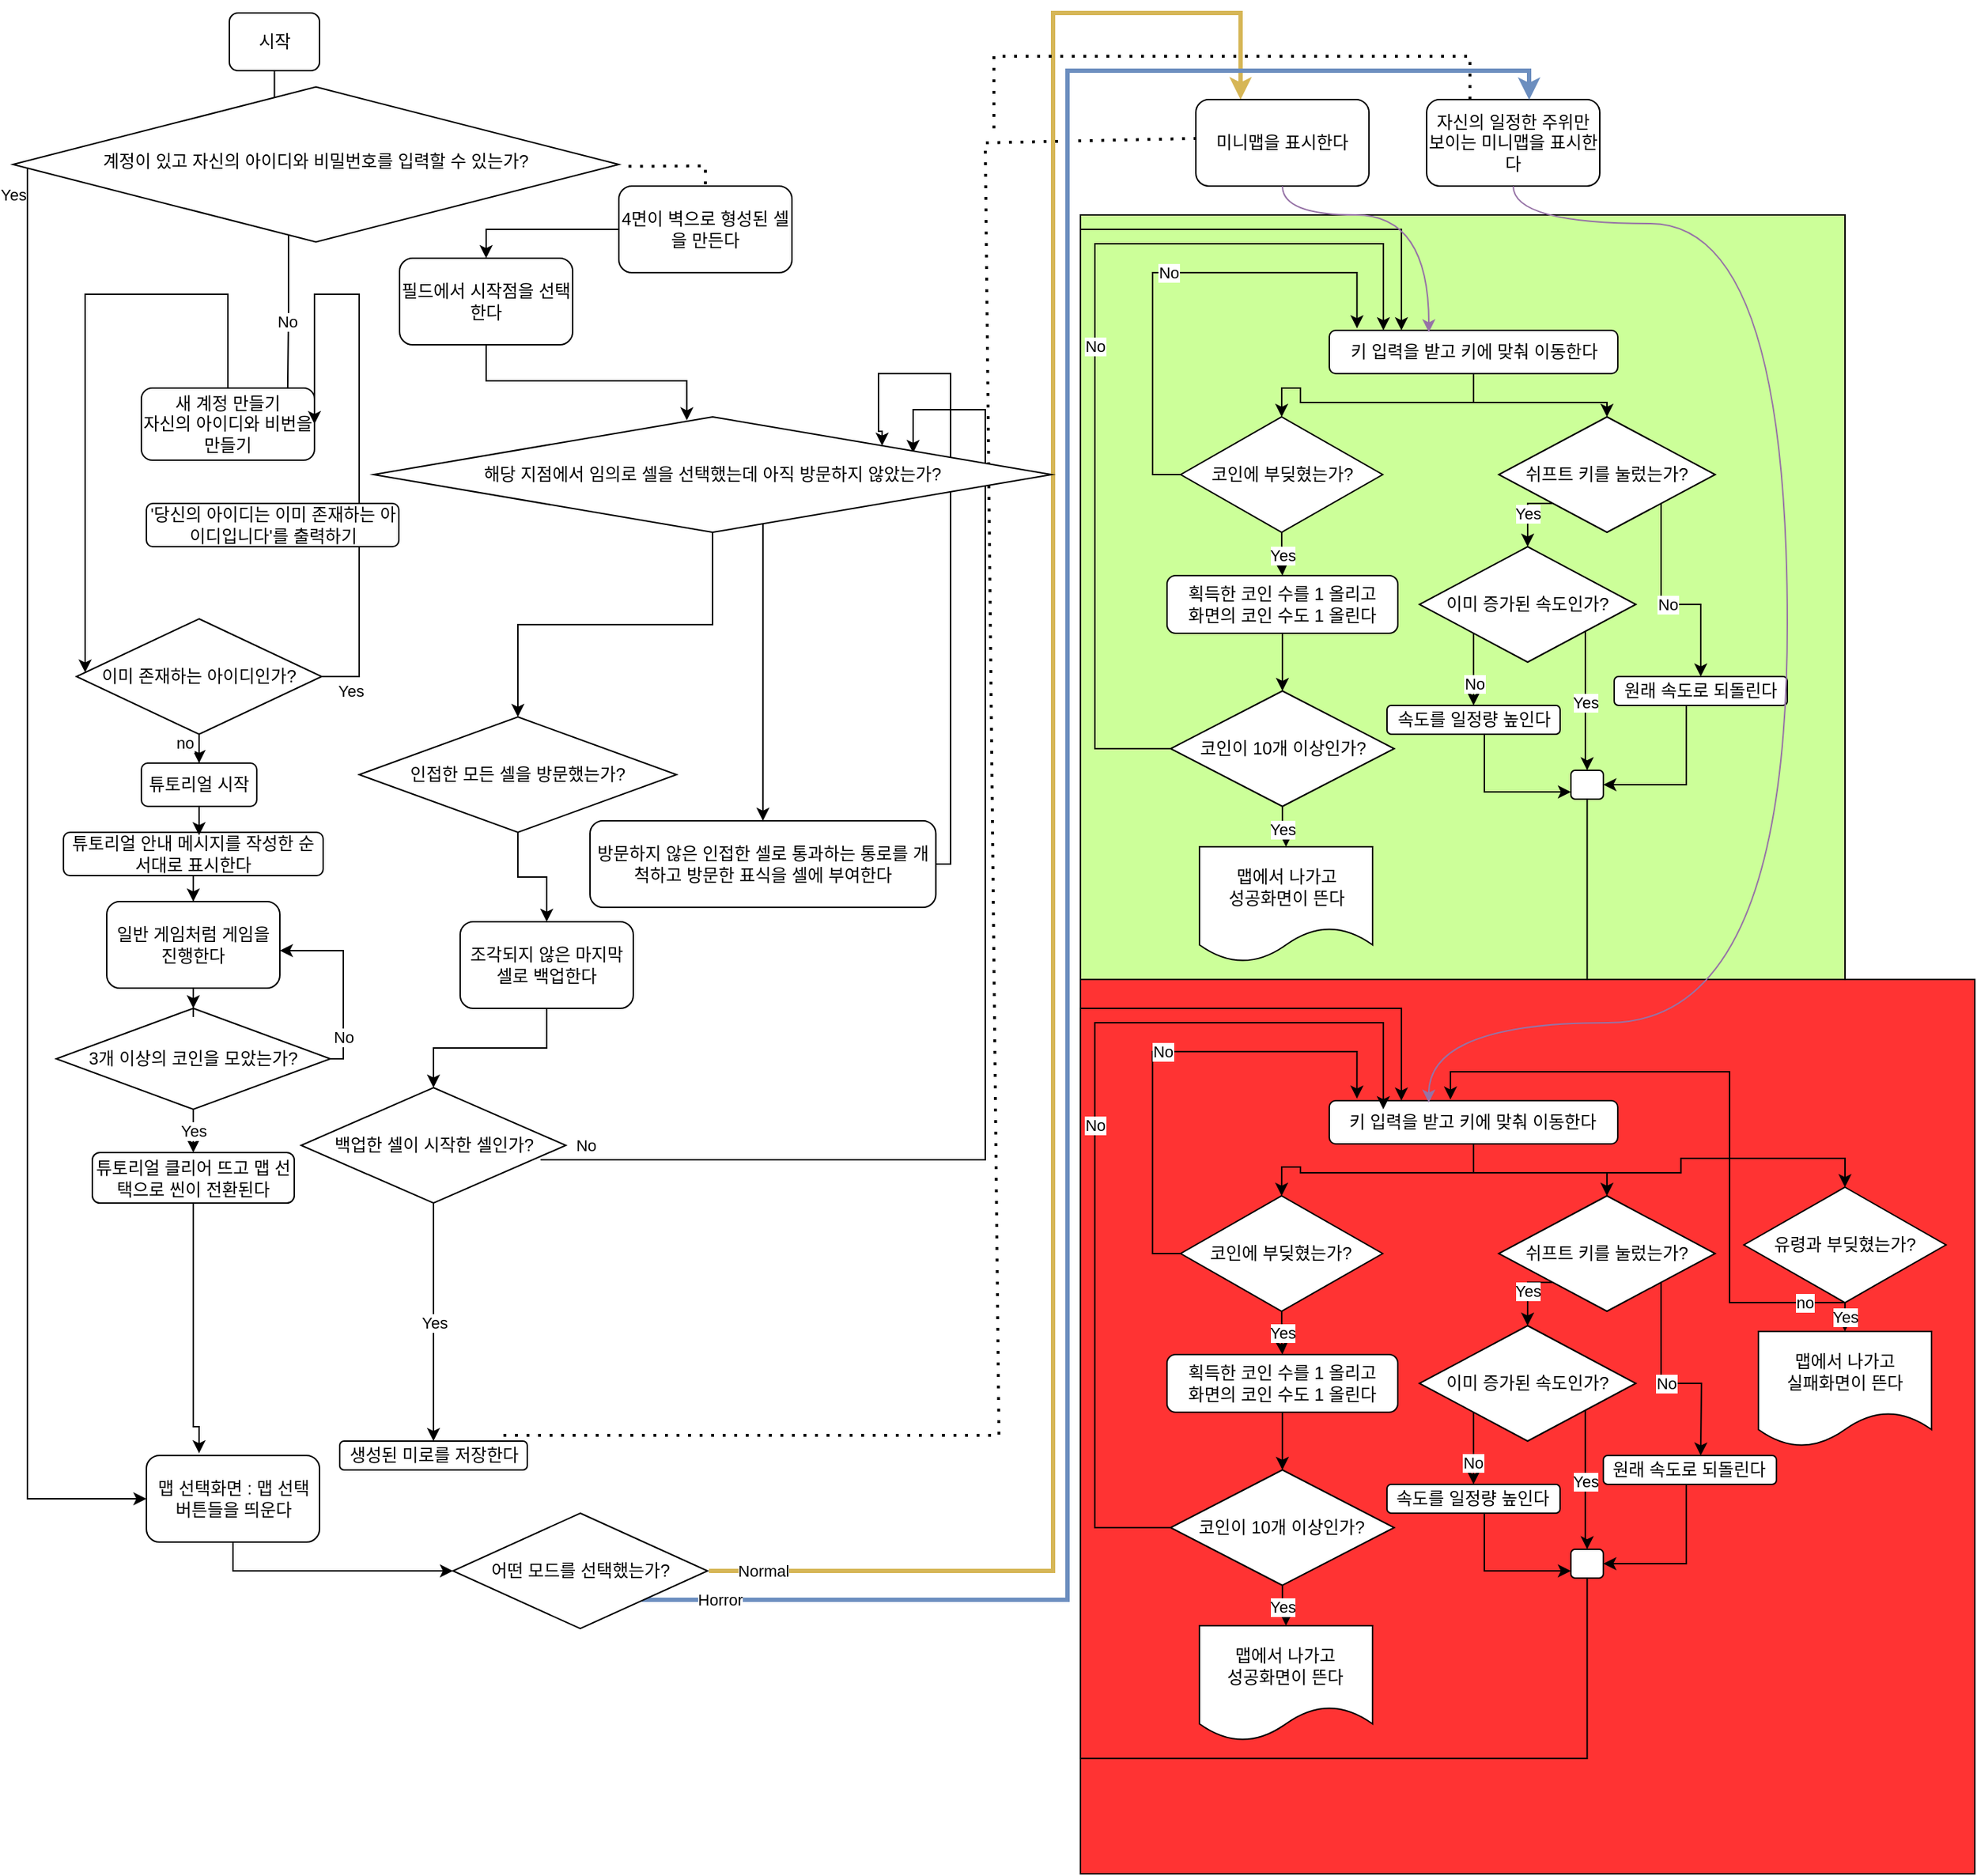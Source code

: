 <mxfile version="22.1.3" type="device">
  <diagram id="C5RBs43oDa-KdzZeNtuy" name="Page-1">
    <mxGraphModel dx="2135" dy="1348" grid="1" gridSize="10" guides="1" tooltips="1" connect="1" arrows="1" fold="1" page="1" pageScale="1" pageWidth="827" pageHeight="1169" math="0" shadow="0">
      <root>
        <mxCell id="WIyWlLk6GJQsqaUBKTNV-0" />
        <mxCell id="WIyWlLk6GJQsqaUBKTNV-1" parent="WIyWlLk6GJQsqaUBKTNV-0" />
        <mxCell id="CDUhiBHqFqVTl0LIPG0b-124" value="" style="whiteSpace=wrap;html=1;aspect=fixed;fillColor=#FF3333;" vertex="1" parent="WIyWlLk6GJQsqaUBKTNV-1">
          <mxGeometry x="760" y="680" width="620" height="620" as="geometry" />
        </mxCell>
        <mxCell id="CDUhiBHqFqVTl0LIPG0b-123" value="" style="whiteSpace=wrap;html=1;aspect=fixed;fillColor=#CCFF99;" vertex="1" parent="WIyWlLk6GJQsqaUBKTNV-1">
          <mxGeometry x="760" y="150" width="530" height="530" as="geometry" />
        </mxCell>
        <mxCell id="WIyWlLk6GJQsqaUBKTNV-2" value="" style="rounded=0;html=1;jettySize=auto;orthogonalLoop=1;fontSize=11;endArrow=block;endFill=0;endSize=8;strokeWidth=1;shadow=0;labelBackgroundColor=none;edgeStyle=orthogonalEdgeStyle;" parent="WIyWlLk6GJQsqaUBKTNV-1" source="WIyWlLk6GJQsqaUBKTNV-3" target="WIyWlLk6GJQsqaUBKTNV-6" edge="1">
          <mxGeometry relative="1" as="geometry" />
        </mxCell>
        <mxCell id="WIyWlLk6GJQsqaUBKTNV-3" value="시작" style="rounded=1;whiteSpace=wrap;html=1;fontSize=12;glass=0;strokeWidth=1;shadow=0;" parent="WIyWlLk6GJQsqaUBKTNV-1" vertex="1">
          <mxGeometry x="170" y="10" width="62.5" height="40" as="geometry" />
        </mxCell>
        <mxCell id="CDUhiBHqFqVTl0LIPG0b-27" value="No" style="edgeStyle=orthogonalEdgeStyle;rounded=0;orthogonalLoop=1;jettySize=auto;html=1;entryX=0.75;entryY=0;entryDx=0;entryDy=0;" edge="1" parent="WIyWlLk6GJQsqaUBKTNV-1" source="WIyWlLk6GJQsqaUBKTNV-6">
          <mxGeometry relative="1" as="geometry">
            <mxPoint x="191.19" y="220.035" as="sourcePoint" />
            <mxPoint x="210.28" y="284.97" as="targetPoint" />
            <Array as="points">
              <mxPoint x="211" y="220" />
              <mxPoint x="210" y="220" />
            </Array>
          </mxGeometry>
        </mxCell>
        <mxCell id="CDUhiBHqFqVTl0LIPG0b-29" value="Yes" style="edgeStyle=orthogonalEdgeStyle;rounded=0;orthogonalLoop=1;jettySize=auto;html=1;entryX=0;entryY=0.5;entryDx=0;entryDy=0;" edge="1" parent="WIyWlLk6GJQsqaUBKTNV-1" source="WIyWlLk6GJQsqaUBKTNV-6" target="CDUhiBHqFqVTl0LIPG0b-23">
          <mxGeometry x="-0.964" y="-10" relative="1" as="geometry">
            <mxPoint y="1070" as="targetPoint" />
            <Array as="points">
              <mxPoint x="30" y="1040" />
            </Array>
            <mxPoint as="offset" />
          </mxGeometry>
        </mxCell>
        <mxCell id="WIyWlLk6GJQsqaUBKTNV-6" value="계정이 있고 자신의 아이디와 비밀번호를 입력할 수 있는가?" style="rhombus;whiteSpace=wrap;html=1;shadow=0;fontFamily=Helvetica;fontSize=12;align=center;strokeWidth=1;spacing=6;spacingTop=-4;" parent="WIyWlLk6GJQsqaUBKTNV-1" vertex="1">
          <mxGeometry x="20" y="61.25" width="420" height="107.5" as="geometry" />
        </mxCell>
        <mxCell id="CDUhiBHqFqVTl0LIPG0b-1" value="" style="edgeStyle=orthogonalEdgeStyle;rounded=0;orthogonalLoop=1;jettySize=auto;html=1;" edge="1" parent="WIyWlLk6GJQsqaUBKTNV-1" source="WIyWlLk6GJQsqaUBKTNV-7" target="CDUhiBHqFqVTl0LIPG0b-0">
          <mxGeometry relative="1" as="geometry">
            <Array as="points">
              <mxPoint x="70" y="205" />
            </Array>
          </mxGeometry>
        </mxCell>
        <mxCell id="WIyWlLk6GJQsqaUBKTNV-7" value="새 계정 만들기&lt;br&gt;자신의 아이디와 비번을 만들기" style="rounded=1;whiteSpace=wrap;html=1;fontSize=12;glass=0;strokeWidth=1;shadow=0;" parent="WIyWlLk6GJQsqaUBKTNV-1" vertex="1">
          <mxGeometry x="109" y="270" width="120" height="50" as="geometry" />
        </mxCell>
        <mxCell id="CDUhiBHqFqVTl0LIPG0b-2" value="Yes" style="edgeStyle=orthogonalEdgeStyle;rounded=0;orthogonalLoop=1;jettySize=auto;html=1;entryX=1;entryY=0.5;entryDx=0;entryDy=0;" edge="1" parent="WIyWlLk6GJQsqaUBKTNV-1" source="CDUhiBHqFqVTl0LIPG0b-0" target="WIyWlLk6GJQsqaUBKTNV-7">
          <mxGeometry x="-0.904" y="-10" relative="1" as="geometry">
            <mxPoint x="239" y="150" as="targetPoint" />
            <Array as="points">
              <mxPoint x="260" y="470" />
              <mxPoint x="260" y="205" />
            </Array>
            <mxPoint as="offset" />
          </mxGeometry>
        </mxCell>
        <mxCell id="CDUhiBHqFqVTl0LIPG0b-3" value="no" style="edgeStyle=orthogonalEdgeStyle;rounded=0;orthogonalLoop=1;jettySize=auto;html=1;entryX=0.5;entryY=0;entryDx=0;entryDy=0;" edge="1" parent="WIyWlLk6GJQsqaUBKTNV-1" source="CDUhiBHqFqVTl0LIPG0b-0" target="CDUhiBHqFqVTl0LIPG0b-5">
          <mxGeometry x="-0.806" y="-10" relative="1" as="geometry">
            <mxPoint as="offset" />
          </mxGeometry>
        </mxCell>
        <mxCell id="CDUhiBHqFqVTl0LIPG0b-0" value="이미 존재하는 아이디인가?" style="rhombus;whiteSpace=wrap;html=1;rounded=0;glass=0;strokeWidth=1;shadow=0;" vertex="1" parent="WIyWlLk6GJQsqaUBKTNV-1">
          <mxGeometry x="64" y="430" width="170" height="80" as="geometry" />
        </mxCell>
        <mxCell id="CDUhiBHqFqVTl0LIPG0b-4" value="&#39;당신의 아이디는 이미 존재하는 아이디입니다&#39;를 출력하기" style="rounded=1;whiteSpace=wrap;html=1;" vertex="1" parent="WIyWlLk6GJQsqaUBKTNV-1">
          <mxGeometry x="112.5" y="350" width="175" height="30" as="geometry" />
        </mxCell>
        <mxCell id="CDUhiBHqFqVTl0LIPG0b-5" value="튜토리얼 시작" style="rounded=1;whiteSpace=wrap;html=1;" vertex="1" parent="WIyWlLk6GJQsqaUBKTNV-1">
          <mxGeometry x="109" y="530" width="80" height="30" as="geometry" />
        </mxCell>
        <mxCell id="CDUhiBHqFqVTl0LIPG0b-17" style="edgeStyle=orthogonalEdgeStyle;rounded=0;orthogonalLoop=1;jettySize=auto;html=1;" edge="1" parent="WIyWlLk6GJQsqaUBKTNV-1" source="CDUhiBHqFqVTl0LIPG0b-6" target="CDUhiBHqFqVTl0LIPG0b-12">
          <mxGeometry relative="1" as="geometry" />
        </mxCell>
        <mxCell id="CDUhiBHqFqVTl0LIPG0b-6" value="튜토리얼 안내 메시지를 작성한 순서대로 표시한다" style="rounded=1;whiteSpace=wrap;html=1;" vertex="1" parent="WIyWlLk6GJQsqaUBKTNV-1">
          <mxGeometry x="55" y="578" width="180" height="30" as="geometry" />
        </mxCell>
        <mxCell id="CDUhiBHqFqVTl0LIPG0b-11" value="Yes" style="edgeStyle=orthogonalEdgeStyle;rounded=0;orthogonalLoop=1;jettySize=auto;html=1;exitX=0.5;exitY=1;exitDx=0;exitDy=0;" edge="1" parent="WIyWlLk6GJQsqaUBKTNV-1" source="CDUhiBHqFqVTl0LIPG0b-7" target="CDUhiBHqFqVTl0LIPG0b-9">
          <mxGeometry relative="1" as="geometry" />
        </mxCell>
        <mxCell id="CDUhiBHqFqVTl0LIPG0b-20" value="No" style="edgeStyle=orthogonalEdgeStyle;rounded=0;orthogonalLoop=1;jettySize=auto;html=1;" edge="1" parent="WIyWlLk6GJQsqaUBKTNV-1">
          <mxGeometry x="-0.625" relative="1" as="geometry">
            <mxPoint x="205" y="660.0" as="targetPoint" />
            <mxPoint x="240.0" y="735" as="sourcePoint" />
            <Array as="points">
              <mxPoint x="249" y="735" />
              <mxPoint x="249" y="660" />
            </Array>
            <mxPoint as="offset" />
          </mxGeometry>
        </mxCell>
        <mxCell id="CDUhiBHqFqVTl0LIPG0b-7" value="3개 이상의 코인을 모았는가?" style="rhombus;whiteSpace=wrap;html=1;" vertex="1" parent="WIyWlLk6GJQsqaUBKTNV-1">
          <mxGeometry x="50" y="700" width="190" height="70" as="geometry" />
        </mxCell>
        <mxCell id="CDUhiBHqFqVTl0LIPG0b-9" value="튜토리얼 클리어 뜨고 맵 선택으로 씬이 전환된다" style="rounded=1;whiteSpace=wrap;html=1;" vertex="1" parent="WIyWlLk6GJQsqaUBKTNV-1">
          <mxGeometry x="75" y="800" width="140" height="35" as="geometry" />
        </mxCell>
        <mxCell id="CDUhiBHqFqVTl0LIPG0b-19" style="edgeStyle=orthogonalEdgeStyle;rounded=0;orthogonalLoop=1;jettySize=auto;html=1;entryX=0.5;entryY=0;entryDx=0;entryDy=0;" edge="1" parent="WIyWlLk6GJQsqaUBKTNV-1" source="CDUhiBHqFqVTl0LIPG0b-12" target="CDUhiBHqFqVTl0LIPG0b-7">
          <mxGeometry relative="1" as="geometry" />
        </mxCell>
        <mxCell id="CDUhiBHqFqVTl0LIPG0b-12" value="일반 게임처럼 게임을 진행한다" style="rounded=1;whiteSpace=wrap;html=1;" vertex="1" parent="WIyWlLk6GJQsqaUBKTNV-1">
          <mxGeometry x="85" y="626" width="120" height="60" as="geometry" />
        </mxCell>
        <mxCell id="CDUhiBHqFqVTl0LIPG0b-16" style="edgeStyle=orthogonalEdgeStyle;rounded=0;orthogonalLoop=1;jettySize=auto;html=1;entryX=0.521;entryY=0.06;entryDx=0;entryDy=0;entryPerimeter=0;" edge="1" parent="WIyWlLk6GJQsqaUBKTNV-1" source="CDUhiBHqFqVTl0LIPG0b-5" target="CDUhiBHqFqVTl0LIPG0b-6">
          <mxGeometry relative="1" as="geometry" />
        </mxCell>
        <mxCell id="CDUhiBHqFqVTl0LIPG0b-30" style="edgeStyle=orthogonalEdgeStyle;rounded=0;orthogonalLoop=1;jettySize=auto;html=1;exitX=0.5;exitY=1;exitDx=0;exitDy=0;" edge="1" parent="WIyWlLk6GJQsqaUBKTNV-1" source="CDUhiBHqFqVTl0LIPG0b-23" target="CDUhiBHqFqVTl0LIPG0b-26">
          <mxGeometry relative="1" as="geometry" />
        </mxCell>
        <mxCell id="CDUhiBHqFqVTl0LIPG0b-23" value="맵 선택화면 : 맵 선택 버튼들을 띄운다" style="rounded=1;whiteSpace=wrap;html=1;" vertex="1" parent="WIyWlLk6GJQsqaUBKTNV-1">
          <mxGeometry x="112.5" y="1010" width="120" height="60" as="geometry" />
        </mxCell>
        <mxCell id="CDUhiBHqFqVTl0LIPG0b-24" style="edgeStyle=orthogonalEdgeStyle;rounded=0;orthogonalLoop=1;jettySize=auto;html=1;entryX=0.304;entryY=-0.026;entryDx=0;entryDy=0;entryPerimeter=0;" edge="1" parent="WIyWlLk6GJQsqaUBKTNV-1" source="CDUhiBHqFqVTl0LIPG0b-9" target="CDUhiBHqFqVTl0LIPG0b-23">
          <mxGeometry relative="1" as="geometry">
            <Array as="points">
              <mxPoint x="145" y="990" />
              <mxPoint x="149" y="990" />
            </Array>
          </mxGeometry>
        </mxCell>
        <mxCell id="CDUhiBHqFqVTl0LIPG0b-61" value="Normal" style="edgeStyle=orthogonalEdgeStyle;rounded=0;orthogonalLoop=1;jettySize=auto;html=1;entryX=0.25;entryY=0;entryDx=0;entryDy=0;strokeWidth=3;fillColor=#fff2cc;strokeColor=#d6b656;" edge="1" parent="WIyWlLk6GJQsqaUBKTNV-1">
          <mxGeometry x="-0.95" relative="1" as="geometry">
            <mxPoint x="502.5" y="1090" as="sourcePoint" />
            <mxPoint x="871" y="70" as="targetPoint" />
            <Array as="points">
              <mxPoint x="741" y="1090" />
              <mxPoint x="741" y="10" />
              <mxPoint x="871" y="10" />
            </Array>
            <mxPoint as="offset" />
          </mxGeometry>
        </mxCell>
        <mxCell id="CDUhiBHqFqVTl0LIPG0b-31" value="미니맵을 표시한다" style="rounded=1;whiteSpace=wrap;html=1;" vertex="1" parent="WIyWlLk6GJQsqaUBKTNV-1">
          <mxGeometry x="840" y="70" width="120" height="60" as="geometry" />
        </mxCell>
        <mxCell id="CDUhiBHqFqVTl0LIPG0b-32" value="자신의 일정한 주위만 보이는 미니맵을 표시한다" style="rounded=1;whiteSpace=wrap;html=1;" vertex="1" parent="WIyWlLk6GJQsqaUBKTNV-1">
          <mxGeometry x="1000" y="70" width="120" height="60" as="geometry" />
        </mxCell>
        <mxCell id="CDUhiBHqFqVTl0LIPG0b-55" style="edgeStyle=orthogonalEdgeStyle;rounded=0;orthogonalLoop=1;jettySize=auto;html=1;entryX=0.5;entryY=0;entryDx=0;entryDy=0;" edge="1" parent="WIyWlLk6GJQsqaUBKTNV-1" source="CDUhiBHqFqVTl0LIPG0b-33" target="CDUhiBHqFqVTl0LIPG0b-34">
          <mxGeometry relative="1" as="geometry" />
        </mxCell>
        <mxCell id="CDUhiBHqFqVTl0LIPG0b-33" value="4면이 벽으로 형성된 셀을 만든다" style="rounded=1;whiteSpace=wrap;html=1;" vertex="1" parent="WIyWlLk6GJQsqaUBKTNV-1">
          <mxGeometry x="440" y="130" width="120" height="60" as="geometry" />
        </mxCell>
        <mxCell id="CDUhiBHqFqVTl0LIPG0b-34" value="필드에서 시작점을 선택한다" style="rounded=1;whiteSpace=wrap;html=1;" vertex="1" parent="WIyWlLk6GJQsqaUBKTNV-1">
          <mxGeometry x="288" y="180" width="120" height="60" as="geometry" />
        </mxCell>
        <mxCell id="CDUhiBHqFqVTl0LIPG0b-47" style="edgeStyle=orthogonalEdgeStyle;rounded=0;orthogonalLoop=1;jettySize=auto;html=1;exitX=1;exitY=0.5;exitDx=0;exitDy=0;entryX=0.5;entryY=0;entryDx=0;entryDy=0;" edge="1" parent="WIyWlLk6GJQsqaUBKTNV-1" source="CDUhiBHqFqVTl0LIPG0b-36" target="CDUhiBHqFqVTl0LIPG0b-35">
          <mxGeometry relative="1" as="geometry">
            <Array as="points">
              <mxPoint x="540" y="330" />
            </Array>
          </mxGeometry>
        </mxCell>
        <mxCell id="CDUhiBHqFqVTl0LIPG0b-50" style="edgeStyle=orthogonalEdgeStyle;rounded=0;orthogonalLoop=1;jettySize=auto;html=1;entryX=0.5;entryY=0;entryDx=0;entryDy=0;" edge="1" parent="WIyWlLk6GJQsqaUBKTNV-1" source="CDUhiBHqFqVTl0LIPG0b-36" target="CDUhiBHqFqVTl0LIPG0b-37">
          <mxGeometry relative="1" as="geometry" />
        </mxCell>
        <mxCell id="CDUhiBHqFqVTl0LIPG0b-51" style="edgeStyle=orthogonalEdgeStyle;rounded=0;orthogonalLoop=1;jettySize=auto;html=1;entryX=0.5;entryY=0;entryDx=0;entryDy=0;" edge="1" parent="WIyWlLk6GJQsqaUBKTNV-1" source="CDUhiBHqFqVTl0LIPG0b-37" target="CDUhiBHqFqVTl0LIPG0b-41">
          <mxGeometry relative="1" as="geometry" />
        </mxCell>
        <mxCell id="CDUhiBHqFqVTl0LIPG0b-37" value="인접한 모든 셀을 방문했는가?" style="rhombus;whiteSpace=wrap;html=1;" vertex="1" parent="WIyWlLk6GJQsqaUBKTNV-1">
          <mxGeometry x="260" y="498" width="220" height="80" as="geometry" />
        </mxCell>
        <mxCell id="CDUhiBHqFqVTl0LIPG0b-42" value="Yes" style="edgeStyle=orthogonalEdgeStyle;rounded=0;orthogonalLoop=1;jettySize=auto;html=1;exitX=0.5;exitY=1;exitDx=0;exitDy=0;" edge="1" parent="WIyWlLk6GJQsqaUBKTNV-1" source="CDUhiBHqFqVTl0LIPG0b-38" target="CDUhiBHqFqVTl0LIPG0b-40">
          <mxGeometry relative="1" as="geometry" />
        </mxCell>
        <mxCell id="CDUhiBHqFqVTl0LIPG0b-38" value="백업한 셀이 시작한 셀인가?" style="rhombus;whiteSpace=wrap;html=1;" vertex="1" parent="WIyWlLk6GJQsqaUBKTNV-1">
          <mxGeometry x="219.75" y="755" width="183.5" height="80" as="geometry" />
        </mxCell>
        <mxCell id="CDUhiBHqFqVTl0LIPG0b-40" value="생성된 미로를 저장한다" style="rounded=1;whiteSpace=wrap;html=1;" vertex="1" parent="WIyWlLk6GJQsqaUBKTNV-1">
          <mxGeometry x="246.5" y="1000" width="130" height="20" as="geometry" />
        </mxCell>
        <mxCell id="CDUhiBHqFqVTl0LIPG0b-44" style="edgeStyle=orthogonalEdgeStyle;rounded=0;orthogonalLoop=1;jettySize=auto;html=1;exitX=0.5;exitY=1;exitDx=0;exitDy=0;entryX=0.5;entryY=0;entryDx=0;entryDy=0;" edge="1" parent="WIyWlLk6GJQsqaUBKTNV-1" source="CDUhiBHqFqVTl0LIPG0b-41" target="CDUhiBHqFqVTl0LIPG0b-38">
          <mxGeometry relative="1" as="geometry" />
        </mxCell>
        <mxCell id="CDUhiBHqFqVTl0LIPG0b-41" value="조각되지 않은 마지막 셀로 백업한다" style="rounded=1;whiteSpace=wrap;html=1;" vertex="1" parent="WIyWlLk6GJQsqaUBKTNV-1">
          <mxGeometry x="330" y="640" width="120" height="60" as="geometry" />
        </mxCell>
        <mxCell id="CDUhiBHqFqVTl0LIPG0b-46" style="edgeStyle=orthogonalEdgeStyle;rounded=0;orthogonalLoop=1;jettySize=auto;html=1;exitX=0.5;exitY=1;exitDx=0;exitDy=0;entryX=0.462;entryY=0.03;entryDx=0;entryDy=0;entryPerimeter=0;" edge="1" parent="WIyWlLk6GJQsqaUBKTNV-1" source="CDUhiBHqFqVTl0LIPG0b-34" target="CDUhiBHqFqVTl0LIPG0b-36">
          <mxGeometry relative="1" as="geometry" />
        </mxCell>
        <mxCell id="CDUhiBHqFqVTl0LIPG0b-49" value="No" style="edgeStyle=orthogonalEdgeStyle;rounded=0;orthogonalLoop=1;jettySize=auto;html=1;" edge="1" parent="WIyWlLk6GJQsqaUBKTNV-1">
          <mxGeometry x="-0.931" y="10" relative="1" as="geometry">
            <mxPoint x="385.761" y="805" as="sourcePoint" />
            <mxPoint x="643.98" y="315" as="targetPoint" />
            <Array as="points">
              <mxPoint x="693.98" y="805" />
              <mxPoint x="693.98" y="285" />
              <mxPoint x="643.98" y="285" />
            </Array>
            <mxPoint as="offset" />
          </mxGeometry>
        </mxCell>
        <mxCell id="CDUhiBHqFqVTl0LIPG0b-53" style="edgeStyle=orthogonalEdgeStyle;rounded=0;orthogonalLoop=1;jettySize=auto;html=1;exitX=1;exitY=0.5;exitDx=0;exitDy=0;entryX=1;entryY=0;entryDx=0;entryDy=0;" edge="1" parent="WIyWlLk6GJQsqaUBKTNV-1" source="CDUhiBHqFqVTl0LIPG0b-35" target="CDUhiBHqFqVTl0LIPG0b-36">
          <mxGeometry relative="1" as="geometry">
            <mxPoint x="630" y="400" as="targetPoint" />
            <Array as="points">
              <mxPoint x="670" y="600" />
              <mxPoint x="670" y="260" />
              <mxPoint x="620" y="260" />
              <mxPoint x="620" y="300" />
              <mxPoint x="622" y="300" />
            </Array>
          </mxGeometry>
        </mxCell>
        <mxCell id="CDUhiBHqFqVTl0LIPG0b-35" value="방문하지 않은 인접한 셀로 통과하는 통로를 개척하고 방문한 표식을 셀에 부여한다" style="rounded=1;whiteSpace=wrap;html=1;" vertex="1" parent="WIyWlLk6GJQsqaUBKTNV-1">
          <mxGeometry x="420" y="570" width="239.75" height="60" as="geometry" />
        </mxCell>
        <mxCell id="CDUhiBHqFqVTl0LIPG0b-57" value="" style="endArrow=none;dashed=1;html=1;dashPattern=1 3;strokeWidth=2;rounded=0;entryX=0.5;entryY=0;entryDx=0;entryDy=0;exitX=1.016;exitY=0.512;exitDx=0;exitDy=0;exitPerimeter=0;" edge="1" parent="WIyWlLk6GJQsqaUBKTNV-1" source="WIyWlLk6GJQsqaUBKTNV-6" target="CDUhiBHqFqVTl0LIPG0b-33">
          <mxGeometry width="50" height="50" relative="1" as="geometry">
            <mxPoint x="400" y="70" as="sourcePoint" />
            <mxPoint x="450" y="20" as="targetPoint" />
            <Array as="points">
              <mxPoint x="500" y="116" />
            </Array>
          </mxGeometry>
        </mxCell>
        <mxCell id="CDUhiBHqFqVTl0LIPG0b-59" value="" style="endArrow=none;dashed=1;html=1;dashPattern=1 3;strokeWidth=2;rounded=0;exitX=1;exitY=0.5;exitDx=0;exitDy=0;entryX=0.006;entryY=0.449;entryDx=0;entryDy=0;entryPerimeter=0;" edge="1" parent="WIyWlLk6GJQsqaUBKTNV-1" target="CDUhiBHqFqVTl0LIPG0b-31">
          <mxGeometry width="50" height="50" relative="1" as="geometry">
            <mxPoint x="360" y="996" as="sourcePoint" />
            <mxPoint x="1013.5" y="101" as="targetPoint" />
            <Array as="points">
              <mxPoint x="703.5" y="996" />
              <mxPoint x="694" y="100" />
            </Array>
          </mxGeometry>
        </mxCell>
        <mxCell id="CDUhiBHqFqVTl0LIPG0b-36" value="해당 지점에서 임의로 셀을 선택했는데 아직 방문하지 않았는가?" style="rhombus;whiteSpace=wrap;html=1;" vertex="1" parent="WIyWlLk6GJQsqaUBKTNV-1">
          <mxGeometry x="270" y="290" width="470" height="80" as="geometry" />
        </mxCell>
        <mxCell id="CDUhiBHqFqVTl0LIPG0b-60" value="" style="endArrow=none;dashed=1;html=1;dashPattern=1 3;strokeWidth=2;rounded=0;entryX=0.25;entryY=0;entryDx=0;entryDy=0;" edge="1" parent="WIyWlLk6GJQsqaUBKTNV-1" target="CDUhiBHqFqVTl0LIPG0b-32">
          <mxGeometry width="50" height="50" relative="1" as="geometry">
            <mxPoint x="700" y="90" as="sourcePoint" />
            <mxPoint x="1090" y="40" as="targetPoint" />
            <Array as="points">
              <mxPoint x="700" y="40" />
              <mxPoint x="1030" y="40" />
            </Array>
          </mxGeometry>
        </mxCell>
        <mxCell id="CDUhiBHqFqVTl0LIPG0b-62" value="Horror" style="edgeStyle=orthogonalEdgeStyle;rounded=0;orthogonalLoop=1;jettySize=auto;html=1;exitX=1;exitY=0;exitDx=0;exitDy=0;entryX=0.592;entryY=0.004;entryDx=0;entryDy=0;entryPerimeter=0;strokeWidth=3;fillColor=#dae8fc;strokeColor=#6c8ebf;" edge="1" parent="WIyWlLk6GJQsqaUBKTNV-1" source="CDUhiBHqFqVTl0LIPG0b-26" target="CDUhiBHqFqVTl0LIPG0b-32">
          <mxGeometry x="-0.893" relative="1" as="geometry">
            <Array as="points">
              <mxPoint x="457" y="1110" />
              <mxPoint x="751" y="1110" />
              <mxPoint x="751" y="50" />
              <mxPoint x="1071" y="50" />
            </Array>
            <mxPoint as="offset" />
          </mxGeometry>
        </mxCell>
        <mxCell id="CDUhiBHqFqVTl0LIPG0b-26" value="어떤 모드를 선택했는가?" style="rhombus;whiteSpace=wrap;html=1;" vertex="1" parent="WIyWlLk6GJQsqaUBKTNV-1">
          <mxGeometry x="325" y="1050" width="176.5" height="80" as="geometry" />
        </mxCell>
        <mxCell id="CDUhiBHqFqVTl0LIPG0b-70" value="Yes" style="edgeStyle=orthogonalEdgeStyle;rounded=0;orthogonalLoop=1;jettySize=auto;html=1;entryX=0.5;entryY=0;entryDx=0;entryDy=0;" edge="1" parent="WIyWlLk6GJQsqaUBKTNV-1" source="CDUhiBHqFqVTl0LIPG0b-63" target="CDUhiBHqFqVTl0LIPG0b-69">
          <mxGeometry relative="1" as="geometry" />
        </mxCell>
        <mxCell id="CDUhiBHqFqVTl0LIPG0b-63" value="코인에 부딪혔는가?" style="rhombus;whiteSpace=wrap;html=1;" vertex="1" parent="WIyWlLk6GJQsqaUBKTNV-1">
          <mxGeometry x="829.5" y="290" width="140" height="80" as="geometry" />
        </mxCell>
        <mxCell id="CDUhiBHqFqVTl0LIPG0b-67" value="Yes" style="edgeStyle=orthogonalEdgeStyle;rounded=0;orthogonalLoop=1;jettySize=auto;html=1;entryX=0.5;entryY=0;entryDx=0;entryDy=0;" edge="1" parent="WIyWlLk6GJQsqaUBKTNV-1" source="CDUhiBHqFqVTl0LIPG0b-64" target="CDUhiBHqFqVTl0LIPG0b-65">
          <mxGeometry relative="1" as="geometry" />
        </mxCell>
        <mxCell id="CDUhiBHqFqVTl0LIPG0b-64" value="코인이 10개 이상인가?" style="rhombus;whiteSpace=wrap;html=1;" vertex="1" parent="WIyWlLk6GJQsqaUBKTNV-1">
          <mxGeometry x="822.5" y="480" width="155" height="80" as="geometry" />
        </mxCell>
        <mxCell id="CDUhiBHqFqVTl0LIPG0b-65" value="맵에서 나가고&lt;br&gt;성공화면이 뜬다" style="shape=document;whiteSpace=wrap;html=1;boundedLbl=1;" vertex="1" parent="WIyWlLk6GJQsqaUBKTNV-1">
          <mxGeometry x="842.5" y="588" width="120" height="80" as="geometry" />
        </mxCell>
        <mxCell id="CDUhiBHqFqVTl0LIPG0b-71" style="edgeStyle=orthogonalEdgeStyle;rounded=0;orthogonalLoop=1;jettySize=auto;html=1;entryX=0.5;entryY=0;entryDx=0;entryDy=0;" edge="1" parent="WIyWlLk6GJQsqaUBKTNV-1" source="CDUhiBHqFqVTl0LIPG0b-69" target="CDUhiBHqFqVTl0LIPG0b-64">
          <mxGeometry relative="1" as="geometry" />
        </mxCell>
        <mxCell id="CDUhiBHqFqVTl0LIPG0b-69" value="획득한 코인 수를 1 올리고&lt;br&gt;화면의 코인 수도 1 올린다" style="rounded=1;whiteSpace=wrap;html=1;" vertex="1" parent="WIyWlLk6GJQsqaUBKTNV-1">
          <mxGeometry x="820" y="400" width="160" height="40" as="geometry" />
        </mxCell>
        <mxCell id="CDUhiBHqFqVTl0LIPG0b-85" style="edgeStyle=orthogonalEdgeStyle;rounded=0;orthogonalLoop=1;jettySize=auto;html=1;entryX=0.5;entryY=0;entryDx=0;entryDy=0;" edge="1" parent="WIyWlLk6GJQsqaUBKTNV-1" source="CDUhiBHqFqVTl0LIPG0b-72" target="CDUhiBHqFqVTl0LIPG0b-63">
          <mxGeometry relative="1" as="geometry" />
        </mxCell>
        <mxCell id="CDUhiBHqFqVTl0LIPG0b-88" style="edgeStyle=orthogonalEdgeStyle;rounded=0;orthogonalLoop=1;jettySize=auto;html=1;entryX=0.5;entryY=0;entryDx=0;entryDy=0;" edge="1" parent="WIyWlLk6GJQsqaUBKTNV-1" source="CDUhiBHqFqVTl0LIPG0b-72" target="CDUhiBHqFqVTl0LIPG0b-74">
          <mxGeometry relative="1" as="geometry" />
        </mxCell>
        <mxCell id="CDUhiBHqFqVTl0LIPG0b-72" value="키 입력을 받고 키에 맞춰 이동한다" style="rounded=1;whiteSpace=wrap;html=1;" vertex="1" parent="WIyWlLk6GJQsqaUBKTNV-1">
          <mxGeometry x="932.5" y="230" width="200" height="30" as="geometry" />
        </mxCell>
        <mxCell id="CDUhiBHqFqVTl0LIPG0b-84" style="edgeStyle=orthogonalEdgeStyle;rounded=0;orthogonalLoop=1;jettySize=auto;html=1;entryX=0;entryY=0.75;entryDx=0;entryDy=0;" edge="1" parent="WIyWlLk6GJQsqaUBKTNV-1" source="CDUhiBHqFqVTl0LIPG0b-73" target="CDUhiBHqFqVTl0LIPG0b-78">
          <mxGeometry relative="1" as="geometry">
            <Array as="points">
              <mxPoint x="1040" y="550" />
            </Array>
          </mxGeometry>
        </mxCell>
        <mxCell id="CDUhiBHqFqVTl0LIPG0b-73" value="속도를 일정량 높인다" style="rounded=1;whiteSpace=wrap;html=1;" vertex="1" parent="WIyWlLk6GJQsqaUBKTNV-1">
          <mxGeometry x="972.5" y="490" width="120" height="20" as="geometry" />
        </mxCell>
        <mxCell id="CDUhiBHqFqVTl0LIPG0b-77" value="No" style="edgeStyle=orthogonalEdgeStyle;rounded=0;orthogonalLoop=1;jettySize=auto;html=1;exitX=1;exitY=1;exitDx=0;exitDy=0;entryX=0.5;entryY=0;entryDx=0;entryDy=0;" edge="1" parent="WIyWlLk6GJQsqaUBKTNV-1" source="CDUhiBHqFqVTl0LIPG0b-74" target="CDUhiBHqFqVTl0LIPG0b-75">
          <mxGeometry relative="1" as="geometry" />
        </mxCell>
        <mxCell id="CDUhiBHqFqVTl0LIPG0b-82" value="Yes" style="edgeStyle=orthogonalEdgeStyle;rounded=0;orthogonalLoop=1;jettySize=auto;html=1;exitX=0;exitY=1;exitDx=0;exitDy=0;entryX=0.5;entryY=0;entryDx=0;entryDy=0;" edge="1" parent="WIyWlLk6GJQsqaUBKTNV-1" source="CDUhiBHqFqVTl0LIPG0b-74" target="CDUhiBHqFqVTl0LIPG0b-79">
          <mxGeometry relative="1" as="geometry" />
        </mxCell>
        <mxCell id="CDUhiBHqFqVTl0LIPG0b-74" value="쉬프트 키를 눌렀는가?" style="rhombus;whiteSpace=wrap;html=1;" vertex="1" parent="WIyWlLk6GJQsqaUBKTNV-1">
          <mxGeometry x="1050" y="290" width="150" height="80" as="geometry" />
        </mxCell>
        <mxCell id="CDUhiBHqFqVTl0LIPG0b-83" style="edgeStyle=orthogonalEdgeStyle;rounded=0;orthogonalLoop=1;jettySize=auto;html=1;entryX=1;entryY=0.5;entryDx=0;entryDy=0;" edge="1" parent="WIyWlLk6GJQsqaUBKTNV-1" source="CDUhiBHqFqVTl0LIPG0b-75" target="CDUhiBHqFqVTl0LIPG0b-78">
          <mxGeometry relative="1" as="geometry">
            <Array as="points">
              <mxPoint x="1180" y="545" />
            </Array>
          </mxGeometry>
        </mxCell>
        <mxCell id="CDUhiBHqFqVTl0LIPG0b-75" value="원래 속도로 되돌린다" style="rounded=1;whiteSpace=wrap;html=1;" vertex="1" parent="WIyWlLk6GJQsqaUBKTNV-1">
          <mxGeometry x="1130" y="470" width="120" height="20" as="geometry" />
        </mxCell>
        <mxCell id="CDUhiBHqFqVTl0LIPG0b-89" style="edgeStyle=orthogonalEdgeStyle;rounded=0;orthogonalLoop=1;jettySize=auto;html=1;entryX=0.25;entryY=0;entryDx=0;entryDy=0;" edge="1" parent="WIyWlLk6GJQsqaUBKTNV-1" source="CDUhiBHqFqVTl0LIPG0b-78" target="CDUhiBHqFqVTl0LIPG0b-72">
          <mxGeometry relative="1" as="geometry">
            <Array as="points">
              <mxPoint x="1111" y="680" />
              <mxPoint x="760" y="680" />
              <mxPoint x="760" y="160" />
              <mxPoint x="983" y="160" />
            </Array>
          </mxGeometry>
        </mxCell>
        <mxCell id="CDUhiBHqFqVTl0LIPG0b-78" value="" style="rounded=1;whiteSpace=wrap;html=1;" vertex="1" parent="WIyWlLk6GJQsqaUBKTNV-1">
          <mxGeometry x="1100" y="535" width="22.5" height="20" as="geometry" />
        </mxCell>
        <mxCell id="CDUhiBHqFqVTl0LIPG0b-80" value="Yes" style="edgeStyle=orthogonalEdgeStyle;rounded=0;orthogonalLoop=1;jettySize=auto;html=1;" edge="1" parent="WIyWlLk6GJQsqaUBKTNV-1" source="CDUhiBHqFqVTl0LIPG0b-79" target="CDUhiBHqFqVTl0LIPG0b-78">
          <mxGeometry relative="1" as="geometry">
            <Array as="points">
              <mxPoint x="1110" y="530" />
            </Array>
          </mxGeometry>
        </mxCell>
        <mxCell id="CDUhiBHqFqVTl0LIPG0b-81" value="No" style="edgeStyle=orthogonalEdgeStyle;rounded=0;orthogonalLoop=1;jettySize=auto;html=1;exitX=0;exitY=1;exitDx=0;exitDy=0;entryX=0.5;entryY=0;entryDx=0;entryDy=0;" edge="1" parent="WIyWlLk6GJQsqaUBKTNV-1" source="CDUhiBHqFqVTl0LIPG0b-79" target="CDUhiBHqFqVTl0LIPG0b-73">
          <mxGeometry relative="1" as="geometry" />
        </mxCell>
        <mxCell id="CDUhiBHqFqVTl0LIPG0b-79" value="이미 증가된 속도인가?" style="rhombus;whiteSpace=wrap;html=1;" vertex="1" parent="WIyWlLk6GJQsqaUBKTNV-1">
          <mxGeometry x="995" y="380" width="150" height="80" as="geometry" />
        </mxCell>
        <mxCell id="CDUhiBHqFqVTl0LIPG0b-86" value="No" style="edgeStyle=orthogonalEdgeStyle;rounded=0;orthogonalLoop=1;jettySize=auto;html=1;" edge="1" parent="WIyWlLk6GJQsqaUBKTNV-1" source="CDUhiBHqFqVTl0LIPG0b-64">
          <mxGeometry relative="1" as="geometry">
            <mxPoint x="970" y="230" as="targetPoint" />
            <Array as="points">
              <mxPoint x="770" y="520" />
              <mxPoint x="770" y="170" />
              <mxPoint x="970" y="170" />
              <mxPoint x="970" y="230" />
            </Array>
          </mxGeometry>
        </mxCell>
        <mxCell id="CDUhiBHqFqVTl0LIPG0b-87" value="No" style="edgeStyle=orthogonalEdgeStyle;rounded=0;orthogonalLoop=1;jettySize=auto;html=1;entryX=0.096;entryY=-0.047;entryDx=0;entryDy=0;entryPerimeter=0;" edge="1" parent="WIyWlLk6GJQsqaUBKTNV-1" source="CDUhiBHqFqVTl0LIPG0b-63" target="CDUhiBHqFqVTl0LIPG0b-72">
          <mxGeometry relative="1" as="geometry">
            <Array as="points">
              <mxPoint x="810" y="330" />
              <mxPoint x="810" y="190" />
              <mxPoint x="952" y="190" />
            </Array>
          </mxGeometry>
        </mxCell>
        <mxCell id="CDUhiBHqFqVTl0LIPG0b-90" style="edgeStyle=orthogonalEdgeStyle;orthogonalLoop=1;jettySize=auto;html=1;exitX=0.5;exitY=1;exitDx=0;exitDy=0;entryX=0.345;entryY=0.047;entryDx=0;entryDy=0;entryPerimeter=0;curved=1;fillColor=#e1d5e7;strokeColor=#9673a6;" edge="1" parent="WIyWlLk6GJQsqaUBKTNV-1" source="CDUhiBHqFqVTl0LIPG0b-31" target="CDUhiBHqFqVTl0LIPG0b-72">
          <mxGeometry relative="1" as="geometry">
            <Array as="points">
              <mxPoint x="900" y="150" />
              <mxPoint x="1001" y="150" />
            </Array>
          </mxGeometry>
        </mxCell>
        <mxCell id="CDUhiBHqFqVTl0LIPG0b-91" value="Yes" style="edgeStyle=orthogonalEdgeStyle;rounded=0;orthogonalLoop=1;jettySize=auto;html=1;entryX=0.5;entryY=0;entryDx=0;entryDy=0;" edge="1" parent="WIyWlLk6GJQsqaUBKTNV-1" source="CDUhiBHqFqVTl0LIPG0b-92" target="CDUhiBHqFqVTl0LIPG0b-97">
          <mxGeometry relative="1" as="geometry" />
        </mxCell>
        <mxCell id="CDUhiBHqFqVTl0LIPG0b-92" value="코인에 부딪혔는가?" style="rhombus;whiteSpace=wrap;html=1;" vertex="1" parent="WIyWlLk6GJQsqaUBKTNV-1">
          <mxGeometry x="829.47" y="830" width="140" height="80" as="geometry" />
        </mxCell>
        <mxCell id="CDUhiBHqFqVTl0LIPG0b-93" value="Yes" style="edgeStyle=orthogonalEdgeStyle;rounded=0;orthogonalLoop=1;jettySize=auto;html=1;entryX=0.5;entryY=0;entryDx=0;entryDy=0;" edge="1" parent="WIyWlLk6GJQsqaUBKTNV-1" source="CDUhiBHqFqVTl0LIPG0b-94" target="CDUhiBHqFqVTl0LIPG0b-95">
          <mxGeometry relative="1" as="geometry" />
        </mxCell>
        <mxCell id="CDUhiBHqFqVTl0LIPG0b-94" value="코인이 10개 이상인가?" style="rhombus;whiteSpace=wrap;html=1;" vertex="1" parent="WIyWlLk6GJQsqaUBKTNV-1">
          <mxGeometry x="822.47" y="1020" width="155" height="80" as="geometry" />
        </mxCell>
        <mxCell id="CDUhiBHqFqVTl0LIPG0b-95" value="맵에서 나가고&lt;br&gt;성공화면이 뜬다" style="shape=document;whiteSpace=wrap;html=1;boundedLbl=1;" vertex="1" parent="WIyWlLk6GJQsqaUBKTNV-1">
          <mxGeometry x="842.47" y="1128" width="120" height="80" as="geometry" />
        </mxCell>
        <mxCell id="CDUhiBHqFqVTl0LIPG0b-96" style="edgeStyle=orthogonalEdgeStyle;rounded=0;orthogonalLoop=1;jettySize=auto;html=1;entryX=0.5;entryY=0;entryDx=0;entryDy=0;" edge="1" parent="WIyWlLk6GJQsqaUBKTNV-1" source="CDUhiBHqFqVTl0LIPG0b-97" target="CDUhiBHqFqVTl0LIPG0b-94">
          <mxGeometry relative="1" as="geometry" />
        </mxCell>
        <mxCell id="CDUhiBHqFqVTl0LIPG0b-97" value="획득한 코인 수를 1 올리고&lt;br&gt;화면의 코인 수도 1 올린다" style="rounded=1;whiteSpace=wrap;html=1;" vertex="1" parent="WIyWlLk6GJQsqaUBKTNV-1">
          <mxGeometry x="819.97" y="940" width="160" height="40" as="geometry" />
        </mxCell>
        <mxCell id="CDUhiBHqFqVTl0LIPG0b-98" style="edgeStyle=orthogonalEdgeStyle;rounded=0;orthogonalLoop=1;jettySize=auto;html=1;entryX=0.5;entryY=0;entryDx=0;entryDy=0;" edge="1" parent="WIyWlLk6GJQsqaUBKTNV-1" source="CDUhiBHqFqVTl0LIPG0b-100" target="CDUhiBHqFqVTl0LIPG0b-92">
          <mxGeometry relative="1" as="geometry" />
        </mxCell>
        <mxCell id="CDUhiBHqFqVTl0LIPG0b-99" style="edgeStyle=orthogonalEdgeStyle;rounded=0;orthogonalLoop=1;jettySize=auto;html=1;entryX=0.5;entryY=0;entryDx=0;entryDy=0;" edge="1" parent="WIyWlLk6GJQsqaUBKTNV-1" source="CDUhiBHqFqVTl0LIPG0b-100" target="CDUhiBHqFqVTl0LIPG0b-105">
          <mxGeometry relative="1" as="geometry" />
        </mxCell>
        <mxCell id="CDUhiBHqFqVTl0LIPG0b-119" style="edgeStyle=orthogonalEdgeStyle;rounded=0;orthogonalLoop=1;jettySize=auto;html=1;exitX=0.5;exitY=1;exitDx=0;exitDy=0;entryX=0.5;entryY=0;entryDx=0;entryDy=0;" edge="1" parent="WIyWlLk6GJQsqaUBKTNV-1" source="CDUhiBHqFqVTl0LIPG0b-100" target="CDUhiBHqFqVTl0LIPG0b-116">
          <mxGeometry relative="1" as="geometry" />
        </mxCell>
        <mxCell id="CDUhiBHqFqVTl0LIPG0b-100" value="키 입력을 받고 키에 맞춰 이동한다" style="rounded=1;whiteSpace=wrap;html=1;" vertex="1" parent="WIyWlLk6GJQsqaUBKTNV-1">
          <mxGeometry x="932.47" y="764" width="200" height="30" as="geometry" />
        </mxCell>
        <mxCell id="CDUhiBHqFqVTl0LIPG0b-101" style="edgeStyle=orthogonalEdgeStyle;rounded=0;orthogonalLoop=1;jettySize=auto;html=1;entryX=0;entryY=0.75;entryDx=0;entryDy=0;" edge="1" parent="WIyWlLk6GJQsqaUBKTNV-1" source="CDUhiBHqFqVTl0LIPG0b-102" target="CDUhiBHqFqVTl0LIPG0b-108">
          <mxGeometry relative="1" as="geometry">
            <Array as="points">
              <mxPoint x="1039.97" y="1090" />
            </Array>
          </mxGeometry>
        </mxCell>
        <mxCell id="CDUhiBHqFqVTl0LIPG0b-102" value="속도를 일정량 높인다" style="rounded=1;whiteSpace=wrap;html=1;" vertex="1" parent="WIyWlLk6GJQsqaUBKTNV-1">
          <mxGeometry x="972.47" y="1030" width="120" height="20" as="geometry" />
        </mxCell>
        <mxCell id="CDUhiBHqFqVTl0LIPG0b-103" value="No" style="edgeStyle=orthogonalEdgeStyle;rounded=0;orthogonalLoop=1;jettySize=auto;html=1;exitX=1;exitY=1;exitDx=0;exitDy=0;entryX=0.5;entryY=0;entryDx=0;entryDy=0;" edge="1" parent="WIyWlLk6GJQsqaUBKTNV-1" source="CDUhiBHqFqVTl0LIPG0b-105">
          <mxGeometry relative="1" as="geometry">
            <mxPoint x="1189.97" y="1010" as="targetPoint" />
          </mxGeometry>
        </mxCell>
        <mxCell id="CDUhiBHqFqVTl0LIPG0b-104" value="Yes" style="edgeStyle=orthogonalEdgeStyle;rounded=0;orthogonalLoop=1;jettySize=auto;html=1;exitX=0;exitY=1;exitDx=0;exitDy=0;entryX=0.5;entryY=0;entryDx=0;entryDy=0;" edge="1" parent="WIyWlLk6GJQsqaUBKTNV-1" source="CDUhiBHqFqVTl0LIPG0b-105" target="CDUhiBHqFqVTl0LIPG0b-111">
          <mxGeometry relative="1" as="geometry" />
        </mxCell>
        <mxCell id="CDUhiBHqFqVTl0LIPG0b-105" value="쉬프트 키를 눌렀는가?" style="rhombus;whiteSpace=wrap;html=1;" vertex="1" parent="WIyWlLk6GJQsqaUBKTNV-1">
          <mxGeometry x="1049.97" y="830" width="150" height="80" as="geometry" />
        </mxCell>
        <mxCell id="CDUhiBHqFqVTl0LIPG0b-106" style="edgeStyle=orthogonalEdgeStyle;rounded=0;orthogonalLoop=1;jettySize=auto;html=1;entryX=1;entryY=0.5;entryDx=0;entryDy=0;" edge="1" parent="WIyWlLk6GJQsqaUBKTNV-1" target="CDUhiBHqFqVTl0LIPG0b-108">
          <mxGeometry relative="1" as="geometry">
            <mxPoint x="1179.97" y="1030" as="sourcePoint" />
            <Array as="points">
              <mxPoint x="1179.97" y="1085" />
            </Array>
          </mxGeometry>
        </mxCell>
        <mxCell id="CDUhiBHqFqVTl0LIPG0b-107" style="edgeStyle=orthogonalEdgeStyle;rounded=0;orthogonalLoop=1;jettySize=auto;html=1;entryX=0.25;entryY=0;entryDx=0;entryDy=0;" edge="1" parent="WIyWlLk6GJQsqaUBKTNV-1" source="CDUhiBHqFqVTl0LIPG0b-108" target="CDUhiBHqFqVTl0LIPG0b-100">
          <mxGeometry relative="1" as="geometry">
            <Array as="points">
              <mxPoint x="1110.97" y="1220" />
              <mxPoint x="759.97" y="1220" />
              <mxPoint x="759.97" y="700" />
              <mxPoint x="982.97" y="700" />
            </Array>
          </mxGeometry>
        </mxCell>
        <mxCell id="CDUhiBHqFqVTl0LIPG0b-108" value="" style="rounded=1;whiteSpace=wrap;html=1;" vertex="1" parent="WIyWlLk6GJQsqaUBKTNV-1">
          <mxGeometry x="1099.97" y="1075" width="22.5" height="20" as="geometry" />
        </mxCell>
        <mxCell id="CDUhiBHqFqVTl0LIPG0b-109" value="Yes" style="edgeStyle=orthogonalEdgeStyle;rounded=0;orthogonalLoop=1;jettySize=auto;html=1;" edge="1" parent="WIyWlLk6GJQsqaUBKTNV-1" source="CDUhiBHqFqVTl0LIPG0b-111" target="CDUhiBHqFqVTl0LIPG0b-108">
          <mxGeometry relative="1" as="geometry">
            <Array as="points">
              <mxPoint x="1109.97" y="1070" />
            </Array>
          </mxGeometry>
        </mxCell>
        <mxCell id="CDUhiBHqFqVTl0LIPG0b-110" value="No" style="edgeStyle=orthogonalEdgeStyle;rounded=0;orthogonalLoop=1;jettySize=auto;html=1;exitX=0;exitY=1;exitDx=0;exitDy=0;entryX=0.5;entryY=0;entryDx=0;entryDy=0;" edge="1" parent="WIyWlLk6GJQsqaUBKTNV-1" source="CDUhiBHqFqVTl0LIPG0b-111" target="CDUhiBHqFqVTl0LIPG0b-102">
          <mxGeometry relative="1" as="geometry" />
        </mxCell>
        <mxCell id="CDUhiBHqFqVTl0LIPG0b-111" value="이미 증가된 속도인가?" style="rhombus;whiteSpace=wrap;html=1;" vertex="1" parent="WIyWlLk6GJQsqaUBKTNV-1">
          <mxGeometry x="994.97" y="920" width="150" height="80" as="geometry" />
        </mxCell>
        <mxCell id="CDUhiBHqFqVTl0LIPG0b-112" value="No" style="edgeStyle=orthogonalEdgeStyle;rounded=0;orthogonalLoop=1;jettySize=auto;html=1;" edge="1" parent="WIyWlLk6GJQsqaUBKTNV-1" source="CDUhiBHqFqVTl0LIPG0b-94">
          <mxGeometry relative="1" as="geometry">
            <mxPoint x="969.97" y="770" as="targetPoint" />
            <Array as="points">
              <mxPoint x="769.97" y="1060" />
              <mxPoint x="769.97" y="710" />
              <mxPoint x="969.97" y="710" />
              <mxPoint x="969.97" y="770" />
            </Array>
          </mxGeometry>
        </mxCell>
        <mxCell id="CDUhiBHqFqVTl0LIPG0b-113" value="No" style="edgeStyle=orthogonalEdgeStyle;rounded=0;orthogonalLoop=1;jettySize=auto;html=1;entryX=0.096;entryY=-0.047;entryDx=0;entryDy=0;entryPerimeter=0;" edge="1" parent="WIyWlLk6GJQsqaUBKTNV-1" source="CDUhiBHqFqVTl0LIPG0b-92" target="CDUhiBHqFqVTl0LIPG0b-100">
          <mxGeometry relative="1" as="geometry">
            <Array as="points">
              <mxPoint x="809.97" y="870" />
              <mxPoint x="809.97" y="730" />
              <mxPoint x="951.97" y="730" />
            </Array>
          </mxGeometry>
        </mxCell>
        <mxCell id="CDUhiBHqFqVTl0LIPG0b-114" style="edgeStyle=orthogonalEdgeStyle;orthogonalLoop=1;jettySize=auto;html=1;exitX=0.5;exitY=1;exitDx=0;exitDy=0;entryX=0.345;entryY=0.047;entryDx=0;entryDy=0;entryPerimeter=0;fillColor=#e1d5e7;strokeColor=#9673a6;curved=1;" edge="1" parent="WIyWlLk6GJQsqaUBKTNV-1" target="CDUhiBHqFqVTl0LIPG0b-100" source="CDUhiBHqFqVTl0LIPG0b-32">
          <mxGeometry relative="1" as="geometry">
            <mxPoint x="1400" y="136" as="sourcePoint" />
            <Array as="points">
              <mxPoint x="1060" y="156" />
              <mxPoint x="1250" y="156" />
              <mxPoint x="1250" y="710" />
              <mxPoint x="1002" y="710" />
            </Array>
          </mxGeometry>
        </mxCell>
        <mxCell id="CDUhiBHqFqVTl0LIPG0b-115" value="원래 속도로 되돌린다" style="rounded=1;whiteSpace=wrap;html=1;" vertex="1" parent="WIyWlLk6GJQsqaUBKTNV-1">
          <mxGeometry x="1122.47" y="1010" width="120" height="20" as="geometry" />
        </mxCell>
        <mxCell id="CDUhiBHqFqVTl0LIPG0b-118" value="Yes" style="edgeStyle=orthogonalEdgeStyle;rounded=0;orthogonalLoop=1;jettySize=auto;html=1;exitX=0.5;exitY=1;exitDx=0;exitDy=0;entryX=0.5;entryY=0;entryDx=0;entryDy=0;" edge="1" parent="WIyWlLk6GJQsqaUBKTNV-1" source="CDUhiBHqFqVTl0LIPG0b-116" target="CDUhiBHqFqVTl0LIPG0b-117">
          <mxGeometry relative="1" as="geometry" />
        </mxCell>
        <mxCell id="CDUhiBHqFqVTl0LIPG0b-116" value="유령과 부딪혔는가?" style="rhombus;whiteSpace=wrap;html=1;" vertex="1" parent="WIyWlLk6GJQsqaUBKTNV-1">
          <mxGeometry x="1219.97" y="824" width="140" height="80" as="geometry" />
        </mxCell>
        <mxCell id="CDUhiBHqFqVTl0LIPG0b-117" value="맵에서 나가고&lt;br&gt;실패화면이 뜬다" style="shape=document;whiteSpace=wrap;html=1;boundedLbl=1;" vertex="1" parent="WIyWlLk6GJQsqaUBKTNV-1">
          <mxGeometry x="1229.97" y="924" width="120" height="80" as="geometry" />
        </mxCell>
        <mxCell id="CDUhiBHqFqVTl0LIPG0b-120" value="no" style="edgeStyle=orthogonalEdgeStyle;rounded=0;orthogonalLoop=1;jettySize=auto;html=1;entryX=0.42;entryY=-0.024;entryDx=0;entryDy=0;entryPerimeter=0;" edge="1" parent="WIyWlLk6GJQsqaUBKTNV-1" source="CDUhiBHqFqVTl0LIPG0b-116" target="CDUhiBHqFqVTl0LIPG0b-100">
          <mxGeometry x="-0.879" relative="1" as="geometry">
            <Array as="points">
              <mxPoint x="1209.97" y="904" />
              <mxPoint x="1209.97" y="744" />
              <mxPoint x="1016.97" y="744" />
            </Array>
            <mxPoint as="offset" />
          </mxGeometry>
        </mxCell>
      </root>
    </mxGraphModel>
  </diagram>
</mxfile>
